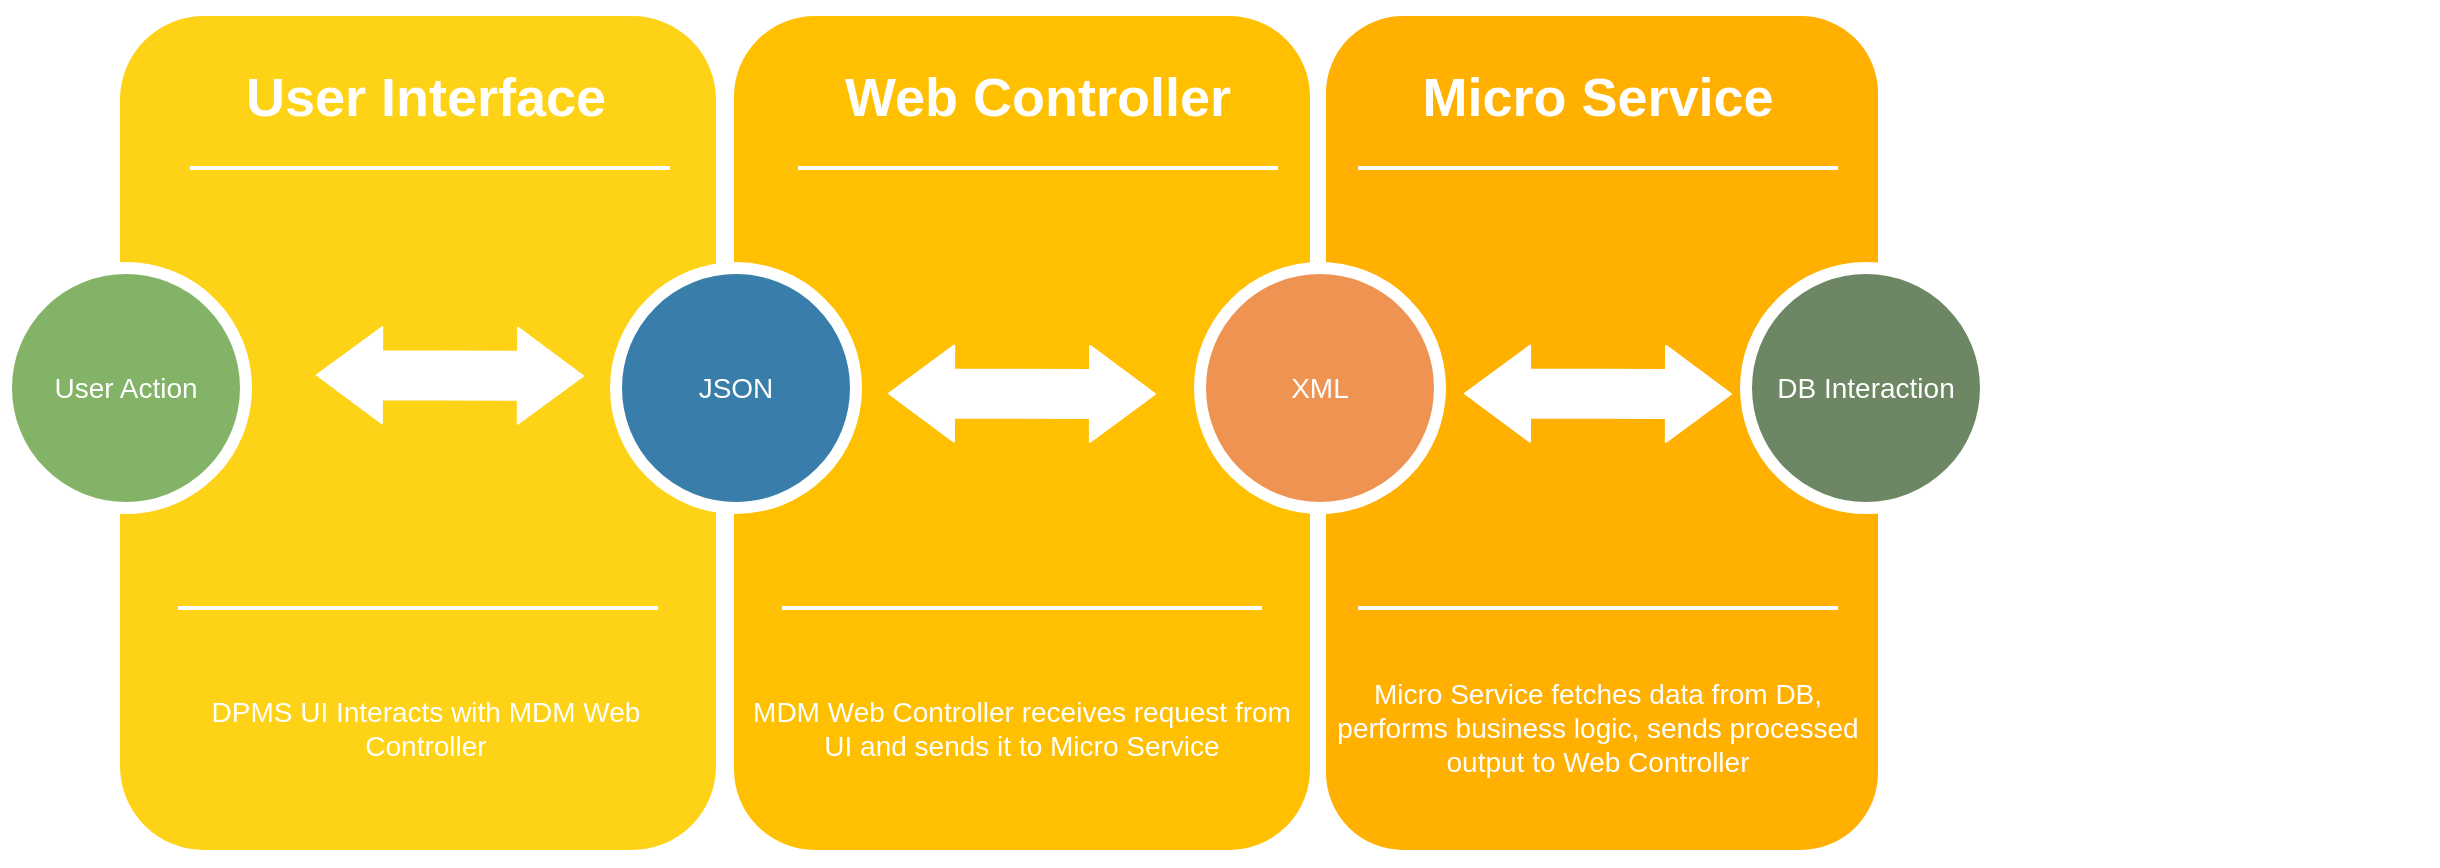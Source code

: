 <mxfile version="14.7.6" type="github">
  <diagram name="Page-1" id="12e1b939-464a-85fe-373e-61e167be1490">
    <mxGraphModel dx="868" dy="393" grid="1" gridSize="10" guides="1" tooltips="1" connect="1" arrows="1" fold="1" page="1" pageScale="1.5" pageWidth="1169" pageHeight="826" background="none" math="0" shadow="0">
      <root>
        <mxCell id="0" />
        <mxCell id="1" parent="0" />
        <mxCell id="60da8b9f42644d3a-2" value="" style="whiteSpace=wrap;html=1;rounded=1;shadow=0;strokeWidth=8;fontSize=20;align=center;fillColor=#FED217;strokeColor=#FFFFFF;" parent="1" vertex="1">
          <mxGeometry x="273" y="410" width="306" height="425" as="geometry" />
        </mxCell>
        <mxCell id="60da8b9f42644d3a-3" value="User Interface" style="text;html=1;strokeColor=none;fillColor=none;align=center;verticalAlign=middle;whiteSpace=wrap;rounded=0;shadow=0;fontSize=27;fontColor=#FFFFFF;fontStyle=1" parent="1" vertex="1">
          <mxGeometry x="290" y="425" width="280" height="60" as="geometry" />
        </mxCell>
        <mxCell id="60da8b9f42644d3a-4" value="DPMS UI Interacts with MDM Web Controller" style="text;html=1;strokeColor=none;fillColor=none;align=center;verticalAlign=middle;whiteSpace=wrap;rounded=0;shadow=0;fontSize=14;fontColor=#FFFFFF;" parent="1" vertex="1">
          <mxGeometry x="290" y="725" width="280" height="90" as="geometry" />
        </mxCell>
        <mxCell id="60da8b9f42644d3a-6" value="" style="line;strokeWidth=2;html=1;rounded=0;shadow=0;fontSize=27;align=center;fillColor=none;strokeColor=#FFFFFF;" parent="1" vertex="1">
          <mxGeometry x="312" y="485" width="240" height="10" as="geometry" />
        </mxCell>
        <mxCell id="60da8b9f42644d3a-7" value="" style="line;strokeWidth=2;html=1;rounded=0;shadow=0;fontSize=27;align=center;fillColor=none;strokeColor=#FFFFFF;" parent="1" vertex="1">
          <mxGeometry x="306" y="705" width="240" height="10" as="geometry" />
        </mxCell>
        <mxCell id="60da8b9f42644d3a-17" value="" style="whiteSpace=wrap;html=1;rounded=1;shadow=0;strokeWidth=8;fontSize=20;align=center;fillColor=#FFC001;strokeColor=#FFFFFF;" parent="1" vertex="1">
          <mxGeometry x="580" y="410" width="296" height="425" as="geometry" />
        </mxCell>
        <mxCell id="60da8b9f42644d3a-18" value="Web Controller" style="text;html=1;strokeColor=none;fillColor=none;align=center;verticalAlign=middle;whiteSpace=wrap;rounded=0;shadow=0;fontSize=27;fontColor=#FFFFFF;fontStyle=1" parent="1" vertex="1">
          <mxGeometry x="596" y="425" width="280" height="60" as="geometry" />
        </mxCell>
        <mxCell id="60da8b9f42644d3a-19" value="MDM Web Controller receives request from UI and sends it to Micro Service" style="text;html=1;strokeColor=none;fillColor=none;align=center;verticalAlign=middle;whiteSpace=wrap;rounded=0;shadow=0;fontSize=14;fontColor=#FFFFFF;" parent="1" vertex="1">
          <mxGeometry x="588" y="725" width="280" height="90" as="geometry" />
        </mxCell>
        <mxCell id="60da8b9f42644d3a-20" value="" style="line;strokeWidth=2;html=1;rounded=0;shadow=0;fontSize=27;align=center;fillColor=none;strokeColor=#FFFFFF;" parent="1" vertex="1">
          <mxGeometry x="616" y="485" width="240" height="10" as="geometry" />
        </mxCell>
        <mxCell id="60da8b9f42644d3a-21" value="" style="line;strokeWidth=2;html=1;rounded=0;shadow=0;fontSize=27;align=center;fillColor=none;strokeColor=#FFFFFF;" parent="1" vertex="1">
          <mxGeometry x="608" y="705" width="240" height="10" as="geometry" />
        </mxCell>
        <mxCell id="60da8b9f42644d3a-22" value="JSON" style="ellipse;whiteSpace=wrap;html=1;rounded=0;shadow=0;strokeWidth=6;fontSize=14;align=center;fillColor=#397DAA;strokeColor=#FFFFFF;fontColor=#FFFFFF;" parent="1" vertex="1">
          <mxGeometry x="525" y="540" width="120" height="120" as="geometry" />
        </mxCell>
        <mxCell id="60da8b9f42644d3a-24" value="" style="whiteSpace=wrap;html=1;rounded=1;shadow=0;strokeWidth=8;fontSize=20;align=center;fillColor=#FFB001;strokeColor=#FFFFFF;" parent="1" vertex="1">
          <mxGeometry x="876" y="410" width="284" height="425" as="geometry" />
        </mxCell>
        <mxCell id="60da8b9f42644d3a-25" value="Micro Service" style="text;html=1;strokeColor=none;fillColor=none;align=center;verticalAlign=middle;whiteSpace=wrap;rounded=0;shadow=0;fontSize=27;fontColor=#FFFFFF;fontStyle=1" parent="1" vertex="1">
          <mxGeometry x="876" y="425" width="280" height="60" as="geometry" />
        </mxCell>
        <mxCell id="60da8b9f42644d3a-26" value="Micro Service fetches data from DB, performs business logic, sends processed output to Web Controller" style="text;html=1;strokeColor=none;fillColor=none;align=center;verticalAlign=middle;whiteSpace=wrap;rounded=0;shadow=0;fontSize=14;fontColor=#FFFFFF;" parent="1" vertex="1">
          <mxGeometry x="876" y="725" width="280" height="90" as="geometry" />
        </mxCell>
        <mxCell id="60da8b9f42644d3a-27" value="" style="line;strokeWidth=2;html=1;rounded=0;shadow=0;fontSize=27;align=center;fillColor=none;strokeColor=#FFFFFF;" parent="1" vertex="1">
          <mxGeometry x="896" y="485" width="240" height="10" as="geometry" />
        </mxCell>
        <mxCell id="60da8b9f42644d3a-28" value="" style="line;strokeWidth=2;html=1;rounded=0;shadow=0;fontSize=27;align=center;fillColor=none;strokeColor=#FFFFFF;" parent="1" vertex="1">
          <mxGeometry x="896" y="705" width="240" height="10" as="geometry" />
        </mxCell>
        <mxCell id="60da8b9f42644d3a-29" value="XML" style="ellipse;whiteSpace=wrap;html=1;rounded=0;shadow=0;strokeWidth=6;fontSize=14;align=center;fillColor=#EF9353;strokeColor=#FFFFFF;fontColor=#FFFFFF;" parent="1" vertex="1">
          <mxGeometry x="817" y="540" width="120" height="120" as="geometry" />
        </mxCell>
        <mxCell id="60da8b9f42644d3a-32" value="DELIGHT" style="text;html=1;strokeColor=none;fillColor=none;align=center;verticalAlign=middle;whiteSpace=wrap;rounded=0;shadow=0;fontSize=27;fontColor=#FFFFFF;fontStyle=1" parent="1" vertex="1">
          <mxGeometry x="1156" y="425" width="280" height="60" as="geometry" />
        </mxCell>
        <mxCell id="60da8b9f42644d3a-33" value="Events&lt;div&gt;Social Inbox&lt;/div&gt;&lt;div&gt;Smart Content&lt;/div&gt;" style="text;html=1;strokeColor=none;fillColor=none;align=center;verticalAlign=middle;whiteSpace=wrap;rounded=0;shadow=0;fontSize=14;fontColor=#FFFFFF;" parent="1" vertex="1">
          <mxGeometry x="1156" y="725" width="280" height="90" as="geometry" />
        </mxCell>
        <mxCell id="60da8b9f42644d3a-34" value="" style="line;strokeWidth=2;html=1;rounded=0;shadow=0;fontSize=27;align=center;fillColor=none;strokeColor=#FFFFFF;" parent="1" vertex="1">
          <mxGeometry x="1176" y="485" width="240" height="10" as="geometry" />
        </mxCell>
        <mxCell id="60da8b9f42644d3a-35" value="" style="line;strokeWidth=2;html=1;rounded=0;shadow=0;fontSize=27;align=center;fillColor=none;strokeColor=#FFFFFF;" parent="1" vertex="1">
          <mxGeometry x="1176" y="705" width="240" height="10" as="geometry" />
        </mxCell>
        <mxCell id="ldXiy_gWpjT5070gcBsB-8" value="" style="shape=flexArrow;endArrow=classic;startArrow=classic;html=1;startWidth=23;startSize=10.51;endWidth=23;endSize=10.51;width=24;strokeColor=#ffffff;fillColor=#FFFFFF;exitX=0;exitY=0;exitDx=0;exitDy=12;exitPerimeter=0;" edge="1" parent="1">
          <mxGeometry width="100" height="100" relative="1" as="geometry">
            <mxPoint x="661" y="602.75" as="sourcePoint" />
            <mxPoint x="795" y="603" as="targetPoint" />
          </mxGeometry>
        </mxCell>
        <mxCell id="ldXiy_gWpjT5070gcBsB-10" value="&lt;font color=&quot;#ffffff&quot;&gt;User Action&lt;/font&gt;" style="ellipse;whiteSpace=wrap;html=1;rounded=0;shadow=0;strokeWidth=6;fontSize=14;align=center;fillColor=#82B366;strokeColor=#ffffff;" vertex="1" parent="1">
          <mxGeometry x="220" y="540" width="120" height="120" as="geometry" />
        </mxCell>
        <mxCell id="ldXiy_gWpjT5070gcBsB-11" value="" style="shape=flexArrow;endArrow=classic;startArrow=classic;html=1;startWidth=23;startSize=10.51;endWidth=23;endSize=10.51;width=24;strokeColor=#ffffff;fillColor=#FFFFFF;exitX=0;exitY=0;exitDx=0;exitDy=12;exitPerimeter=0;" edge="1" parent="1">
          <mxGeometry width="100" height="100" relative="1" as="geometry">
            <mxPoint x="375" y="593.5" as="sourcePoint" />
            <mxPoint x="509" y="594" as="targetPoint" />
          </mxGeometry>
        </mxCell>
        <mxCell id="ldXiy_gWpjT5070gcBsB-12" value="DB Interaction" style="ellipse;whiteSpace=wrap;html=1;rounded=0;shadow=0;strokeWidth=6;fontSize=14;align=center;fillColor=#6d8764;fontColor=#ffffff;strokeColor=#ffffff;" vertex="1" parent="1">
          <mxGeometry x="1090" y="540" width="120" height="120" as="geometry" />
        </mxCell>
        <mxCell id="ldXiy_gWpjT5070gcBsB-13" value="" style="shape=flexArrow;endArrow=classic;startArrow=classic;html=1;startWidth=23;startSize=10.51;endWidth=23;endSize=10.51;width=24;strokeColor=#ffffff;fillColor=#FFFFFF;exitX=0;exitY=0;exitDx=0;exitDy=12;exitPerimeter=0;" edge="1" parent="1">
          <mxGeometry width="100" height="100" relative="1" as="geometry">
            <mxPoint x="949" y="602.75" as="sourcePoint" />
            <mxPoint x="1083" y="603" as="targetPoint" />
          </mxGeometry>
        </mxCell>
      </root>
    </mxGraphModel>
  </diagram>
</mxfile>
